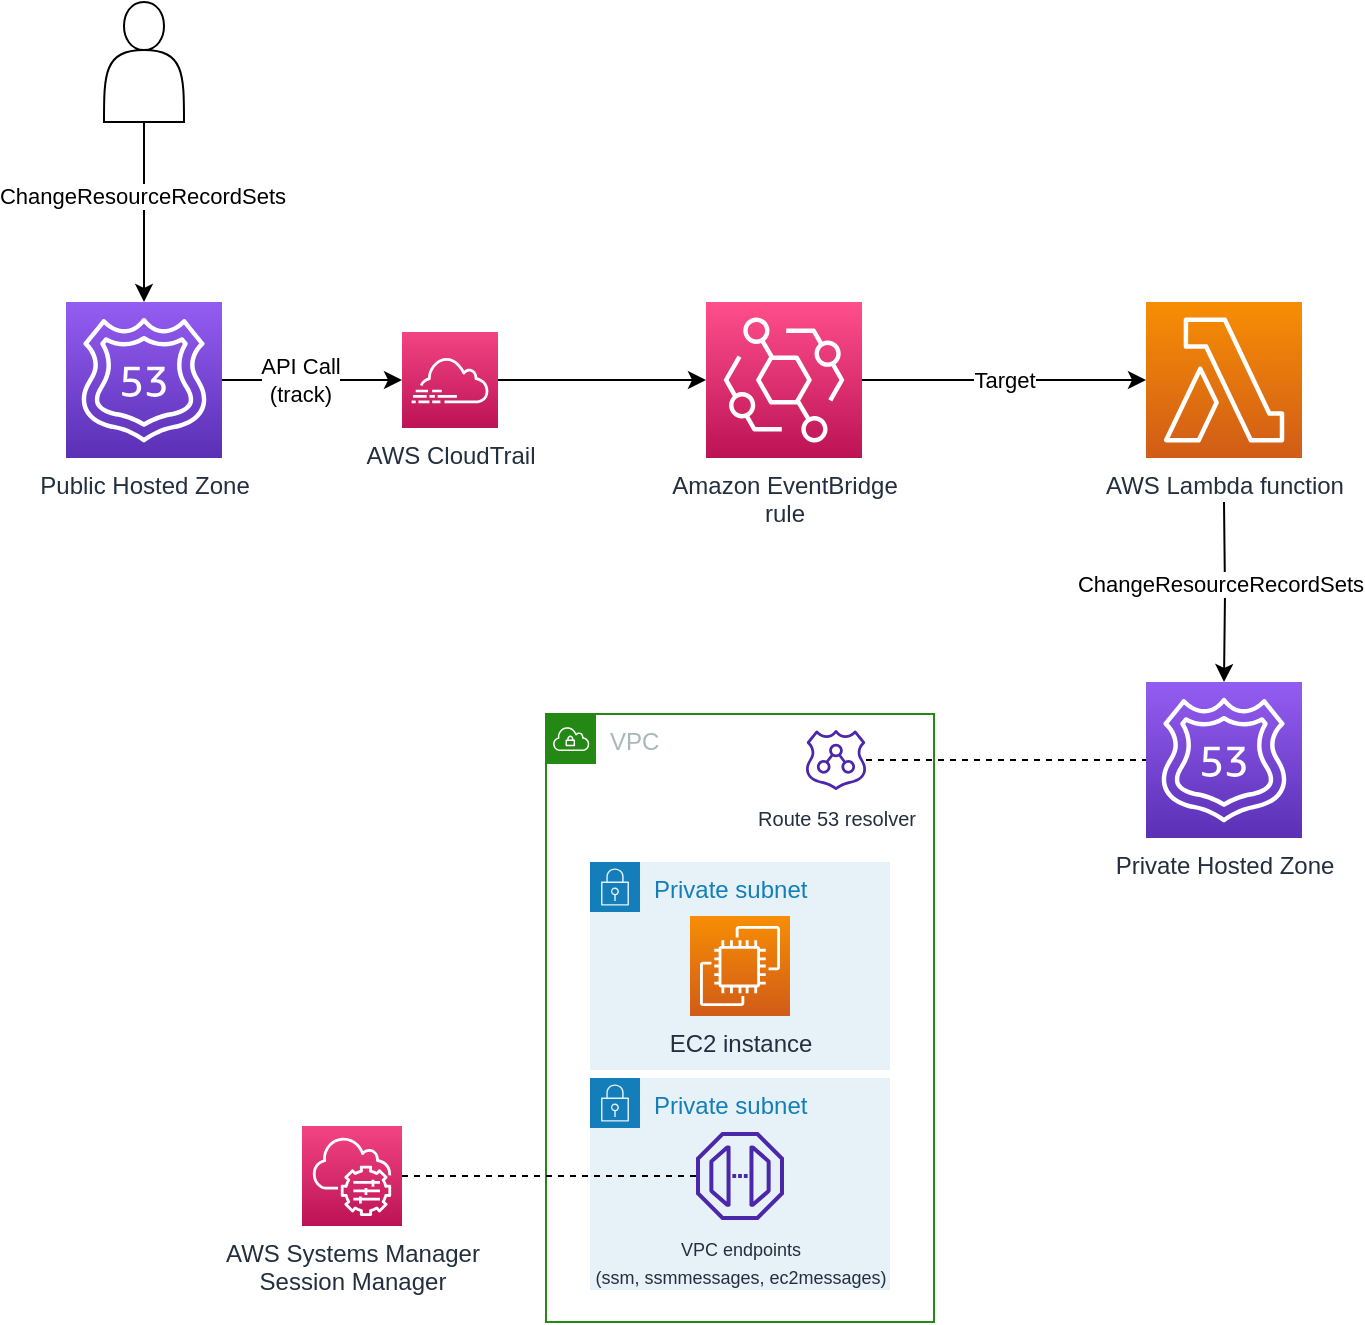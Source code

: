 <mxfile version="20.7.4" type="device"><diagram id="JqeQ1b_hqsX72iYqLav3" name="Page-1"><mxGraphModel dx="1434" dy="854" grid="1" gridSize="10" guides="1" tooltips="1" connect="1" arrows="1" fold="1" page="1" pageScale="1" pageWidth="827" pageHeight="1169" math="0" shadow="0"><root><mxCell id="0"/><mxCell id="1" parent="0"/><mxCell id="OOaAobe938JGomQSapjK-7" style="edgeStyle=orthogonalEdgeStyle;rounded=0;orthogonalLoop=1;jettySize=auto;html=1;entryX=0;entryY=0.5;entryDx=0;entryDy=0;entryPerimeter=0;" edge="1" parent="1" source="OOaAobe938JGomQSapjK-1" target="OOaAobe938JGomQSapjK-6"><mxGeometry relative="1" as="geometry"/></mxCell><mxCell id="OOaAobe938JGomQSapjK-8" value="API Call&lt;br&gt;(track)" style="edgeLabel;html=1;align=center;verticalAlign=middle;resizable=0;points=[];" vertex="1" connectable="0" parent="OOaAobe938JGomQSapjK-7"><mxGeometry x="-0.133" relative="1" as="geometry"><mxPoint as="offset"/></mxGeometry></mxCell><mxCell id="OOaAobe938JGomQSapjK-1" value="Public Hosted Zone&lt;br&gt;" style="sketch=0;points=[[0,0,0],[0.25,0,0],[0.5,0,0],[0.75,0,0],[1,0,0],[0,1,0],[0.25,1,0],[0.5,1,0],[0.75,1,0],[1,1,0],[0,0.25,0],[0,0.5,0],[0,0.75,0],[1,0.25,0],[1,0.5,0],[1,0.75,0]];outlineConnect=0;fontColor=#232F3E;gradientColor=#945DF2;gradientDirection=north;fillColor=#5A30B5;strokeColor=#ffffff;dashed=0;verticalLabelPosition=bottom;verticalAlign=top;align=center;html=1;fontSize=12;fontStyle=0;aspect=fixed;shape=mxgraph.aws4.resourceIcon;resIcon=mxgraph.aws4.route_53;" vertex="1" parent="1"><mxGeometry x="180" y="180" width="78" height="78" as="geometry"/></mxCell><mxCell id="OOaAobe938JGomQSapjK-2" value="Private Hosted Zone" style="sketch=0;points=[[0,0,0],[0.25,0,0],[0.5,0,0],[0.75,0,0],[1,0,0],[0,1,0],[0.25,1,0],[0.5,1,0],[0.75,1,0],[1,1,0],[0,0.25,0],[0,0.5,0],[0,0.75,0],[1,0.25,0],[1,0.5,0],[1,0.75,0]];outlineConnect=0;fontColor=#232F3E;gradientColor=#945DF2;gradientDirection=north;fillColor=#5A30B5;strokeColor=#ffffff;dashed=0;verticalLabelPosition=bottom;verticalAlign=top;align=center;html=1;fontSize=12;fontStyle=0;aspect=fixed;shape=mxgraph.aws4.resourceIcon;resIcon=mxgraph.aws4.route_53;" vertex="1" parent="1"><mxGeometry x="720" y="370" width="78" height="78" as="geometry"/></mxCell><mxCell id="OOaAobe938JGomQSapjK-4" style="edgeStyle=orthogonalEdgeStyle;rounded=0;orthogonalLoop=1;jettySize=auto;html=1;entryX=0.5;entryY=0;entryDx=0;entryDy=0;entryPerimeter=0;" edge="1" parent="1" source="OOaAobe938JGomQSapjK-3" target="OOaAobe938JGomQSapjK-1"><mxGeometry relative="1" as="geometry"/></mxCell><mxCell id="OOaAobe938JGomQSapjK-5" value="ChangeResourceRecordSets" style="edgeLabel;html=1;align=center;verticalAlign=middle;resizable=0;points=[];" vertex="1" connectable="0" parent="OOaAobe938JGomQSapjK-4"><mxGeometry x="-0.178" y="-1" relative="1" as="geometry"><mxPoint as="offset"/></mxGeometry></mxCell><mxCell id="OOaAobe938JGomQSapjK-3" value="" style="shape=actor;whiteSpace=wrap;html=1;" vertex="1" parent="1"><mxGeometry x="199" y="30" width="40" height="60" as="geometry"/></mxCell><mxCell id="OOaAobe938JGomQSapjK-10" style="edgeStyle=orthogonalEdgeStyle;rounded=0;orthogonalLoop=1;jettySize=auto;html=1;entryX=0;entryY=0.5;entryDx=0;entryDy=0;entryPerimeter=0;" edge="1" parent="1" source="OOaAobe938JGomQSapjK-6" target="OOaAobe938JGomQSapjK-9"><mxGeometry relative="1" as="geometry"/></mxCell><mxCell id="OOaAobe938JGomQSapjK-6" value="AWS CloudTrail" style="sketch=0;points=[[0,0,0],[0.25,0,0],[0.5,0,0],[0.75,0,0],[1,0,0],[0,1,0],[0.25,1,0],[0.5,1,0],[0.75,1,0],[1,1,0],[0,0.25,0],[0,0.5,0],[0,0.75,0],[1,0.25,0],[1,0.5,0],[1,0.75,0]];points=[[0,0,0],[0.25,0,0],[0.5,0,0],[0.75,0,0],[1,0,0],[0,1,0],[0.25,1,0],[0.5,1,0],[0.75,1,0],[1,1,0],[0,0.25,0],[0,0.5,0],[0,0.75,0],[1,0.25,0],[1,0.5,0],[1,0.75,0]];outlineConnect=0;fontColor=#232F3E;gradientColor=#F34482;gradientDirection=north;fillColor=#BC1356;strokeColor=#ffffff;dashed=0;verticalLabelPosition=bottom;verticalAlign=top;align=center;html=1;fontSize=12;fontStyle=0;aspect=fixed;shape=mxgraph.aws4.resourceIcon;resIcon=mxgraph.aws4.cloudtrail;" vertex="1" parent="1"><mxGeometry x="348" y="195" width="48" height="48" as="geometry"/></mxCell><mxCell id="OOaAobe938JGomQSapjK-12" value="Target" style="edgeStyle=orthogonalEdgeStyle;rounded=0;orthogonalLoop=1;jettySize=auto;html=1;entryX=0;entryY=0.5;entryDx=0;entryDy=0;entryPerimeter=0;" edge="1" parent="1" source="OOaAobe938JGomQSapjK-9" target="OOaAobe938JGomQSapjK-11"><mxGeometry relative="1" as="geometry"/></mxCell><mxCell id="OOaAobe938JGomQSapjK-9" value="Amazon EventBridge&lt;br&gt;rule" style="sketch=0;points=[[0,0,0],[0.25,0,0],[0.5,0,0],[0.75,0,0],[1,0,0],[0,1,0],[0.25,1,0],[0.5,1,0],[0.75,1,0],[1,1,0],[0,0.25,0],[0,0.5,0],[0,0.75,0],[1,0.25,0],[1,0.5,0],[1,0.75,0]];outlineConnect=0;fontColor=#232F3E;gradientColor=#FF4F8B;gradientDirection=north;fillColor=#BC1356;strokeColor=#ffffff;dashed=0;verticalLabelPosition=bottom;verticalAlign=top;align=center;html=1;fontSize=12;fontStyle=0;aspect=fixed;shape=mxgraph.aws4.resourceIcon;resIcon=mxgraph.aws4.eventbridge;" vertex="1" parent="1"><mxGeometry x="500" y="180" width="78" height="78" as="geometry"/></mxCell><mxCell id="OOaAobe938JGomQSapjK-13" style="edgeStyle=orthogonalEdgeStyle;rounded=0;orthogonalLoop=1;jettySize=auto;html=1;" edge="1" parent="1" target="OOaAobe938JGomQSapjK-2"><mxGeometry relative="1" as="geometry"><mxPoint x="759" y="280" as="sourcePoint"/></mxGeometry></mxCell><mxCell id="OOaAobe938JGomQSapjK-14" value="ChangeResourceRecordSets" style="edgeLabel;html=1;align=center;verticalAlign=middle;resizable=0;points=[];" vertex="1" connectable="0" parent="OOaAobe938JGomQSapjK-13"><mxGeometry x="-0.089" y="-3" relative="1" as="geometry"><mxPoint as="offset"/></mxGeometry></mxCell><mxCell id="OOaAobe938JGomQSapjK-11" value="AWS Lambda function" style="sketch=0;points=[[0,0,0],[0.25,0,0],[0.5,0,0],[0.75,0,0],[1,0,0],[0,1,0],[0.25,1,0],[0.5,1,0],[0.75,1,0],[1,1,0],[0,0.25,0],[0,0.5,0],[0,0.75,0],[1,0.25,0],[1,0.5,0],[1,0.75,0]];outlineConnect=0;fontColor=#232F3E;gradientColor=#F78E04;gradientDirection=north;fillColor=#D05C17;strokeColor=#ffffff;dashed=0;verticalLabelPosition=bottom;verticalAlign=top;align=center;html=1;fontSize=12;fontStyle=0;aspect=fixed;shape=mxgraph.aws4.resourceIcon;resIcon=mxgraph.aws4.lambda;" vertex="1" parent="1"><mxGeometry x="720" y="180" width="78" height="78" as="geometry"/></mxCell><mxCell id="OOaAobe938JGomQSapjK-15" value="VPC" style="points=[[0,0],[0.25,0],[0.5,0],[0.75,0],[1,0],[1,0.25],[1,0.5],[1,0.75],[1,1],[0.75,1],[0.5,1],[0.25,1],[0,1],[0,0.75],[0,0.5],[0,0.25]];outlineConnect=0;gradientColor=none;html=1;whiteSpace=wrap;fontSize=12;fontStyle=0;container=1;pointerEvents=0;collapsible=0;recursiveResize=0;shape=mxgraph.aws4.group;grIcon=mxgraph.aws4.group_vpc;strokeColor=#248814;fillColor=none;verticalAlign=top;align=left;spacingLeft=30;fontColor=#AAB7B8;dashed=0;" vertex="1" parent="1"><mxGeometry x="420" y="386" width="194" height="304" as="geometry"/></mxCell><mxCell id="OOaAobe938JGomQSapjK-16" value="Private subnet" style="points=[[0,0],[0.25,0],[0.5,0],[0.75,0],[1,0],[1,0.25],[1,0.5],[1,0.75],[1,1],[0.75,1],[0.5,1],[0.25,1],[0,1],[0,0.75],[0,0.5],[0,0.25]];outlineConnect=0;gradientColor=none;html=1;whiteSpace=wrap;fontSize=12;fontStyle=0;container=1;pointerEvents=0;collapsible=0;recursiveResize=0;shape=mxgraph.aws4.group;grIcon=mxgraph.aws4.group_security_group;grStroke=0;strokeColor=#147EBA;fillColor=#E6F2F8;verticalAlign=top;align=left;spacingLeft=30;fontColor=#147EBA;dashed=0;" vertex="1" parent="OOaAobe938JGomQSapjK-15"><mxGeometry x="22" y="74" width="150" height="104" as="geometry"/></mxCell><mxCell id="OOaAobe938JGomQSapjK-19" value="EC2 instance" style="sketch=0;points=[[0,0,0],[0.25,0,0],[0.5,0,0],[0.75,0,0],[1,0,0],[0,1,0],[0.25,1,0],[0.5,1,0],[0.75,1,0],[1,1,0],[0,0.25,0],[0,0.5,0],[0,0.75,0],[1,0.25,0],[1,0.5,0],[1,0.75,0]];outlineConnect=0;fontColor=#232F3E;gradientColor=#F78E04;gradientDirection=north;fillColor=#D05C17;strokeColor=#ffffff;dashed=0;verticalLabelPosition=bottom;verticalAlign=top;align=center;html=1;fontSize=12;fontStyle=0;aspect=fixed;shape=mxgraph.aws4.resourceIcon;resIcon=mxgraph.aws4.ec2;" vertex="1" parent="OOaAobe938JGomQSapjK-16"><mxGeometry x="50" y="27" width="50" height="50" as="geometry"/></mxCell><mxCell id="OOaAobe938JGomQSapjK-17" value="&lt;font style=&quot;font-size: 10px;&quot;&gt;Route 53 resolver&lt;/font&gt;" style="sketch=0;outlineConnect=0;fontColor=#232F3E;gradientColor=none;fillColor=#4D27AA;strokeColor=none;dashed=0;verticalLabelPosition=bottom;verticalAlign=top;align=center;html=1;fontSize=12;fontStyle=0;aspect=fixed;pointerEvents=1;shape=mxgraph.aws4.route_53_resolver;" vertex="1" parent="OOaAobe938JGomQSapjK-15"><mxGeometry x="130" y="8" width="30" height="30" as="geometry"/></mxCell><mxCell id="OOaAobe938JGomQSapjK-20" value="Private subnet" style="points=[[0,0],[0.25,0],[0.5,0],[0.75,0],[1,0],[1,0.25],[1,0.5],[1,0.75],[1,1],[0.75,1],[0.5,1],[0.25,1],[0,1],[0,0.75],[0,0.5],[0,0.25]];outlineConnect=0;gradientColor=none;html=1;whiteSpace=wrap;fontSize=12;fontStyle=0;container=1;pointerEvents=0;collapsible=0;recursiveResize=0;shape=mxgraph.aws4.group;grIcon=mxgraph.aws4.group_security_group;grStroke=0;strokeColor=#147EBA;fillColor=#E6F2F8;verticalAlign=top;align=left;spacingLeft=30;fontColor=#147EBA;dashed=0;" vertex="1" parent="OOaAobe938JGomQSapjK-15"><mxGeometry x="22" y="182" width="150" height="106" as="geometry"/></mxCell><mxCell id="OOaAobe938JGomQSapjK-22" value="&lt;font style=&quot;font-size: 9px;&quot;&gt;VPC endpoints&lt;br&gt;(ssm, ssmmessages, ec2messages)&lt;/font&gt;" style="sketch=0;outlineConnect=0;fontColor=#232F3E;gradientColor=none;fillColor=#4D27AA;strokeColor=none;dashed=0;verticalLabelPosition=bottom;verticalAlign=top;align=center;html=1;fontSize=12;fontStyle=0;aspect=fixed;pointerEvents=1;shape=mxgraph.aws4.endpoint;" vertex="1" parent="OOaAobe938JGomQSapjK-20"><mxGeometry x="53" y="27" width="44" height="44" as="geometry"/></mxCell><mxCell id="OOaAobe938JGomQSapjK-18" style="edgeStyle=orthogonalEdgeStyle;rounded=0;orthogonalLoop=1;jettySize=auto;html=1;fontSize=10;dashed=1;endArrow=none;endFill=0;" edge="1" parent="1" source="OOaAobe938JGomQSapjK-17" target="OOaAobe938JGomQSapjK-2"><mxGeometry relative="1" as="geometry"/></mxCell><mxCell id="OOaAobe938JGomQSapjK-24" style="edgeStyle=orthogonalEdgeStyle;rounded=0;orthogonalLoop=1;jettySize=auto;html=1;dashed=1;fontSize=9;endArrow=none;endFill=0;" edge="1" parent="1" source="OOaAobe938JGomQSapjK-23" target="OOaAobe938JGomQSapjK-22"><mxGeometry relative="1" as="geometry"/></mxCell><mxCell id="OOaAobe938JGomQSapjK-23" value="AWS Systems Manager&lt;br&gt;Session Manager" style="sketch=0;points=[[0,0,0],[0.25,0,0],[0.5,0,0],[0.75,0,0],[1,0,0],[0,1,0],[0.25,1,0],[0.5,1,0],[0.75,1,0],[1,1,0],[0,0.25,0],[0,0.5,0],[0,0.75,0],[1,0.25,0],[1,0.5,0],[1,0.75,0]];points=[[0,0,0],[0.25,0,0],[0.5,0,0],[0.75,0,0],[1,0,0],[0,1,0],[0.25,1,0],[0.5,1,0],[0.75,1,0],[1,1,0],[0,0.25,0],[0,0.5,0],[0,0.75,0],[1,0.25,0],[1,0.5,0],[1,0.75,0]];outlineConnect=0;fontColor=#232F3E;gradientColor=#F34482;gradientDirection=north;fillColor=#BC1356;strokeColor=#ffffff;dashed=0;verticalLabelPosition=bottom;verticalAlign=top;align=center;html=1;fontSize=12;fontStyle=0;aspect=fixed;shape=mxgraph.aws4.resourceIcon;resIcon=mxgraph.aws4.systems_manager;" vertex="1" parent="1"><mxGeometry x="298" y="592" width="50" height="50" as="geometry"/></mxCell></root></mxGraphModel></diagram></mxfile>
